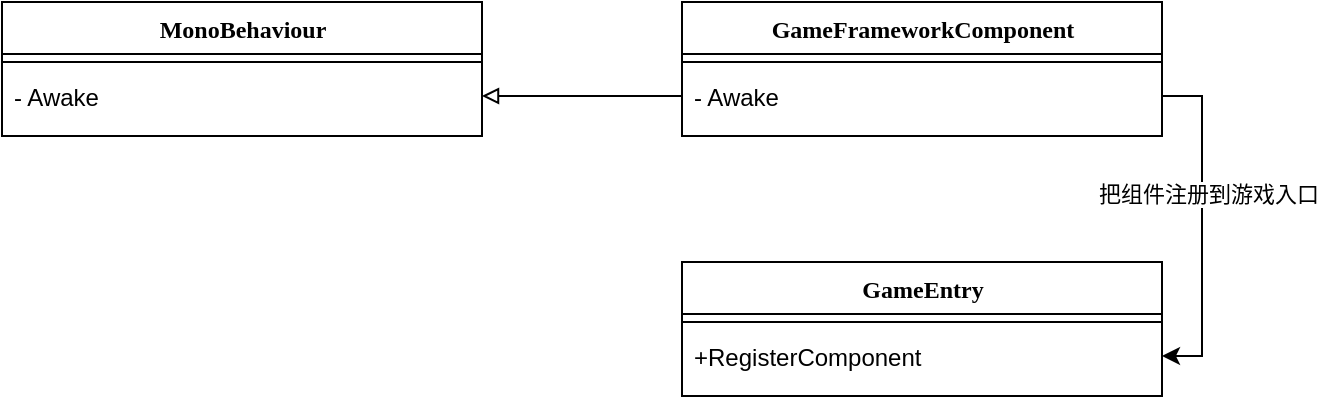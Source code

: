 <mxfile version="24.7.5">
  <diagram name="整体架构" id="9f46799a-70d6-7492-0946-bef42562c5a5">
    <mxGraphModel dx="2150" dy="522" grid="1" gridSize="10" guides="1" tooltips="1" connect="1" arrows="1" fold="1" page="1" pageScale="1" pageWidth="1100" pageHeight="850" background="none" math="0" shadow="0">
      <root>
        <mxCell id="0" />
        <mxCell id="1" parent="0" />
        <mxCell id="78961159f06e98e8-17" value="GameFrameworkComponent" style="swimlane;html=1;fontStyle=1;align=center;verticalAlign=top;childLayout=stackLayout;horizontal=1;startSize=26;horizontalStack=0;resizeParent=1;resizeLast=0;collapsible=1;marginBottom=0;swimlaneFillColor=#ffffff;rounded=0;shadow=0;comic=0;labelBackgroundColor=none;strokeWidth=1;fillColor=none;fontFamily=Verdana;fontSize=12" parent="1" vertex="1">
          <mxGeometry x="100" y="270" width="240" height="67" as="geometry" />
        </mxCell>
        <mxCell id="78961159f06e98e8-19" value="" style="line;html=1;strokeWidth=1;fillColor=none;align=left;verticalAlign=middle;spacingTop=-1;spacingLeft=3;spacingRight=3;rotatable=0;labelPosition=right;points=[];portConstraint=eastwest;" parent="78961159f06e98e8-17" vertex="1">
          <mxGeometry y="26" width="240" height="8" as="geometry" />
        </mxCell>
        <mxCell id="78961159f06e98e8-27" value="- Awake" style="text;html=1;strokeColor=none;fillColor=none;align=left;verticalAlign=top;spacingLeft=4;spacingRight=4;whiteSpace=wrap;overflow=hidden;rotatable=0;points=[[0,0.5],[1,0.5]];portConstraint=eastwest;" parent="78961159f06e98e8-17" vertex="1">
          <mxGeometry y="34" width="240" height="26" as="geometry" />
        </mxCell>
        <mxCell id="dMmFg6MJDfPCpyqQZgWP-1" value="MonoBehaviour" style="swimlane;html=1;fontStyle=1;align=center;verticalAlign=top;childLayout=stackLayout;horizontal=1;startSize=26;horizontalStack=0;resizeParent=1;resizeLast=0;collapsible=1;marginBottom=0;swimlaneFillColor=#ffffff;rounded=0;shadow=0;comic=0;labelBackgroundColor=none;strokeWidth=1;fillColor=none;fontFamily=Verdana;fontSize=12" vertex="1" parent="1">
          <mxGeometry x="-240" y="270" width="240" height="67" as="geometry" />
        </mxCell>
        <mxCell id="dMmFg6MJDfPCpyqQZgWP-2" value="" style="line;html=1;strokeWidth=1;fillColor=none;align=left;verticalAlign=middle;spacingTop=-1;spacingLeft=3;spacingRight=3;rotatable=0;labelPosition=right;points=[];portConstraint=eastwest;" vertex="1" parent="dMmFg6MJDfPCpyqQZgWP-1">
          <mxGeometry y="26" width="240" height="8" as="geometry" />
        </mxCell>
        <mxCell id="dMmFg6MJDfPCpyqQZgWP-3" value="- Awake" style="text;html=1;strokeColor=none;fillColor=none;align=left;verticalAlign=top;spacingLeft=4;spacingRight=4;whiteSpace=wrap;overflow=hidden;rotatable=0;points=[[0,0.5],[1,0.5]];portConstraint=eastwest;" vertex="1" parent="dMmFg6MJDfPCpyqQZgWP-1">
          <mxGeometry y="34" width="240" height="26" as="geometry" />
        </mxCell>
        <mxCell id="dMmFg6MJDfPCpyqQZgWP-5" style="edgeStyle=orthogonalEdgeStyle;rounded=0;orthogonalLoop=1;jettySize=auto;html=1;exitX=0;exitY=0.5;exitDx=0;exitDy=0;entryX=1;entryY=0.5;entryDx=0;entryDy=0;endArrow=block;endFill=0;" edge="1" parent="1" source="78961159f06e98e8-27" target="dMmFg6MJDfPCpyqQZgWP-3">
          <mxGeometry relative="1" as="geometry" />
        </mxCell>
        <mxCell id="dMmFg6MJDfPCpyqQZgWP-6" value="GameEntry" style="swimlane;html=1;fontStyle=1;align=center;verticalAlign=top;childLayout=stackLayout;horizontal=1;startSize=26;horizontalStack=0;resizeParent=1;resizeLast=0;collapsible=1;marginBottom=0;swimlaneFillColor=#ffffff;rounded=0;shadow=0;comic=0;labelBackgroundColor=none;strokeWidth=1;fillColor=none;fontFamily=Verdana;fontSize=12" vertex="1" parent="1">
          <mxGeometry x="100" y="400" width="240" height="67" as="geometry" />
        </mxCell>
        <mxCell id="dMmFg6MJDfPCpyqQZgWP-7" value="" style="line;html=1;strokeWidth=1;fillColor=none;align=left;verticalAlign=middle;spacingTop=-1;spacingLeft=3;spacingRight=3;rotatable=0;labelPosition=right;points=[];portConstraint=eastwest;" vertex="1" parent="dMmFg6MJDfPCpyqQZgWP-6">
          <mxGeometry y="26" width="240" height="8" as="geometry" />
        </mxCell>
        <mxCell id="dMmFg6MJDfPCpyqQZgWP-8" value="+RegisterComponent" style="text;html=1;strokeColor=none;fillColor=none;align=left;verticalAlign=top;spacingLeft=4;spacingRight=4;whiteSpace=wrap;overflow=hidden;rotatable=0;points=[[0,0.5],[1,0.5]];portConstraint=eastwest;" vertex="1" parent="dMmFg6MJDfPCpyqQZgWP-6">
          <mxGeometry y="34" width="240" height="26" as="geometry" />
        </mxCell>
        <mxCell id="dMmFg6MJDfPCpyqQZgWP-9" style="edgeStyle=orthogonalEdgeStyle;rounded=0;orthogonalLoop=1;jettySize=auto;html=1;exitX=1;exitY=0.5;exitDx=0;exitDy=0;entryX=1;entryY=0.5;entryDx=0;entryDy=0;" edge="1" parent="1" source="78961159f06e98e8-27" target="dMmFg6MJDfPCpyqQZgWP-8">
          <mxGeometry relative="1" as="geometry" />
        </mxCell>
        <mxCell id="dMmFg6MJDfPCpyqQZgWP-10" value="把组件注册到游戏入口" style="edgeLabel;html=1;align=center;verticalAlign=middle;resizable=0;points=[];" vertex="1" connectable="0" parent="dMmFg6MJDfPCpyqQZgWP-9">
          <mxGeometry x="-0.186" y="3" relative="1" as="geometry">
            <mxPoint as="offset" />
          </mxGeometry>
        </mxCell>
      </root>
    </mxGraphModel>
  </diagram>
</mxfile>
